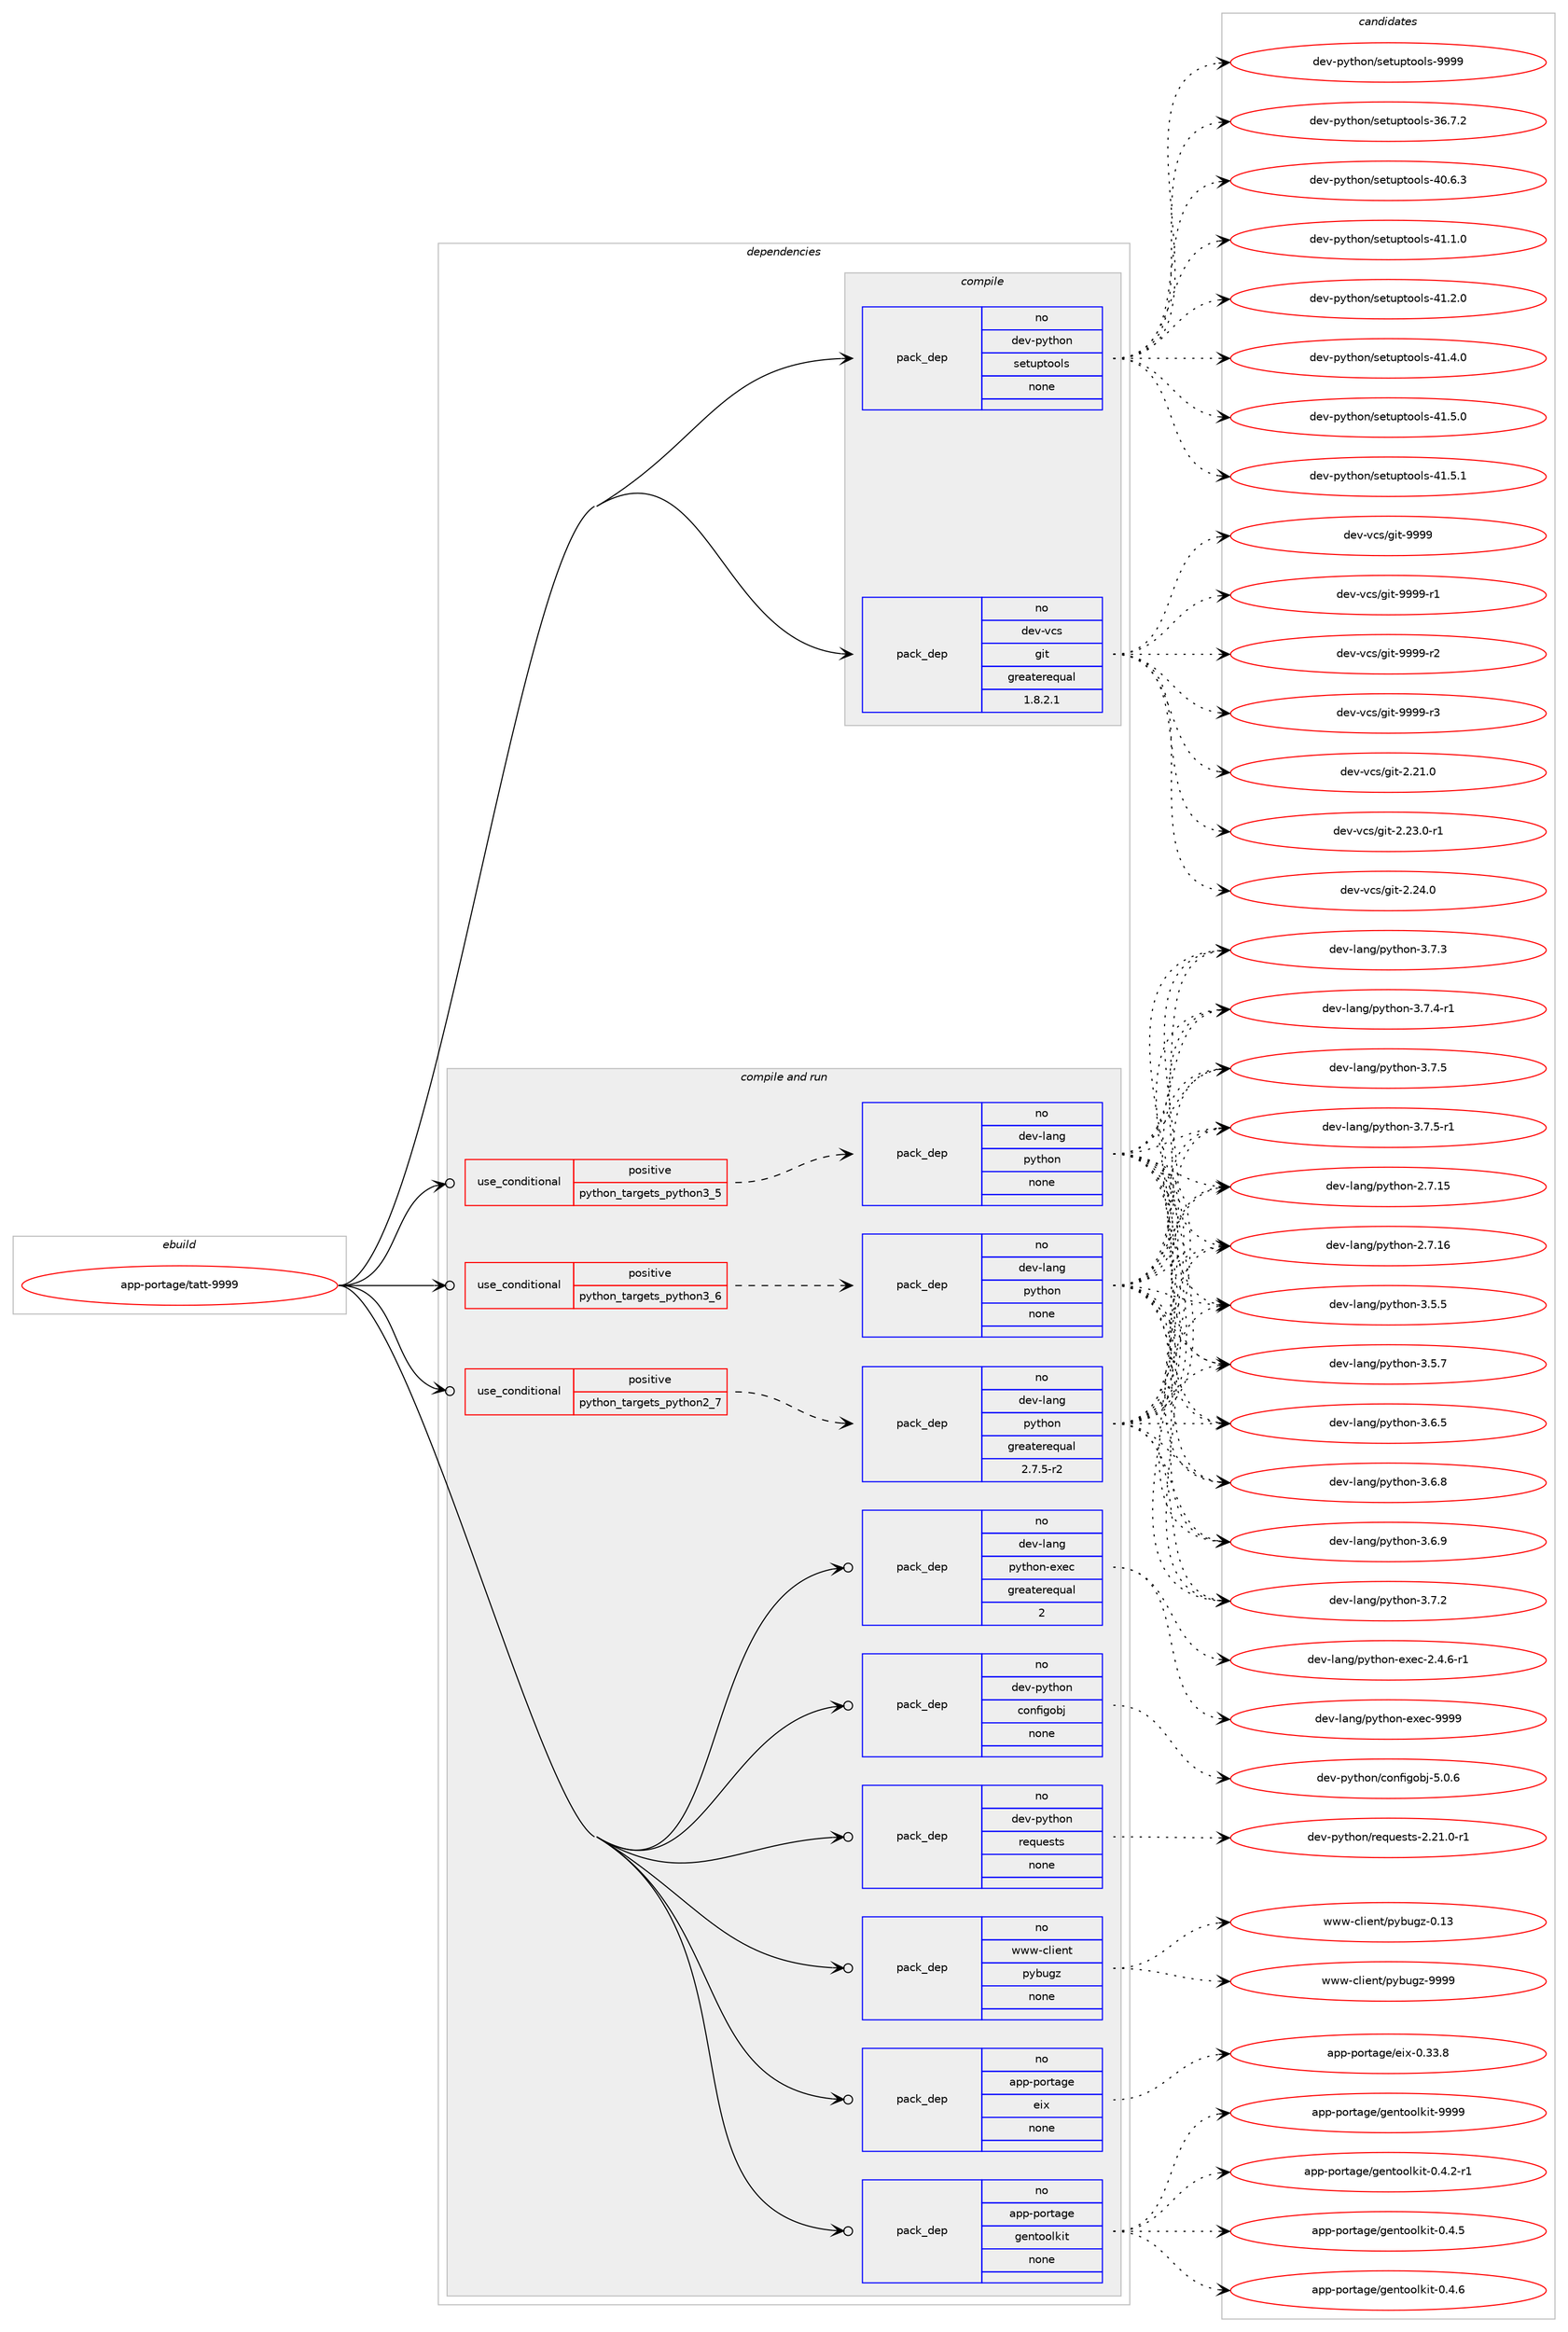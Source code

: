 digraph prolog {

# *************
# Graph options
# *************

newrank=true;
concentrate=true;
compound=true;
graph [rankdir=LR,fontname=Helvetica,fontsize=10,ranksep=1.5];#, ranksep=2.5, nodesep=0.2];
edge  [arrowhead=vee];
node  [fontname=Helvetica,fontsize=10];

# **********
# The ebuild
# **********

subgraph cluster_leftcol {
color=gray;
rank=same;
label=<<i>ebuild</i>>;
id [label="app-portage/tatt-9999", color=red, width=4, href="../app-portage/tatt-9999.svg"];
}

# ****************
# The dependencies
# ****************

subgraph cluster_midcol {
color=gray;
label=<<i>dependencies</i>>;
subgraph cluster_compile {
fillcolor="#eeeeee";
style=filled;
label=<<i>compile</i>>;
subgraph pack376673 {
dependency506796 [label=<<TABLE BORDER="0" CELLBORDER="1" CELLSPACING="0" CELLPADDING="4" WIDTH="220"><TR><TD ROWSPAN="6" CELLPADDING="30">pack_dep</TD></TR><TR><TD WIDTH="110">no</TD></TR><TR><TD>dev-python</TD></TR><TR><TD>setuptools</TD></TR><TR><TD>none</TD></TR><TR><TD></TD></TR></TABLE>>, shape=none, color=blue];
}
id:e -> dependency506796:w [weight=20,style="solid",arrowhead="vee"];
subgraph pack376674 {
dependency506797 [label=<<TABLE BORDER="0" CELLBORDER="1" CELLSPACING="0" CELLPADDING="4" WIDTH="220"><TR><TD ROWSPAN="6" CELLPADDING="30">pack_dep</TD></TR><TR><TD WIDTH="110">no</TD></TR><TR><TD>dev-vcs</TD></TR><TR><TD>git</TD></TR><TR><TD>greaterequal</TD></TR><TR><TD>1.8.2.1</TD></TR></TABLE>>, shape=none, color=blue];
}
id:e -> dependency506797:w [weight=20,style="solid",arrowhead="vee"];
}
subgraph cluster_compileandrun {
fillcolor="#eeeeee";
style=filled;
label=<<i>compile and run</i>>;
subgraph cond120968 {
dependency506798 [label=<<TABLE BORDER="0" CELLBORDER="1" CELLSPACING="0" CELLPADDING="4"><TR><TD ROWSPAN="3" CELLPADDING="10">use_conditional</TD></TR><TR><TD>positive</TD></TR><TR><TD>python_targets_python2_7</TD></TR></TABLE>>, shape=none, color=red];
subgraph pack376675 {
dependency506799 [label=<<TABLE BORDER="0" CELLBORDER="1" CELLSPACING="0" CELLPADDING="4" WIDTH="220"><TR><TD ROWSPAN="6" CELLPADDING="30">pack_dep</TD></TR><TR><TD WIDTH="110">no</TD></TR><TR><TD>dev-lang</TD></TR><TR><TD>python</TD></TR><TR><TD>greaterequal</TD></TR><TR><TD>2.7.5-r2</TD></TR></TABLE>>, shape=none, color=blue];
}
dependency506798:e -> dependency506799:w [weight=20,style="dashed",arrowhead="vee"];
}
id:e -> dependency506798:w [weight=20,style="solid",arrowhead="odotvee"];
subgraph cond120969 {
dependency506800 [label=<<TABLE BORDER="0" CELLBORDER="1" CELLSPACING="0" CELLPADDING="4"><TR><TD ROWSPAN="3" CELLPADDING="10">use_conditional</TD></TR><TR><TD>positive</TD></TR><TR><TD>python_targets_python3_5</TD></TR></TABLE>>, shape=none, color=red];
subgraph pack376676 {
dependency506801 [label=<<TABLE BORDER="0" CELLBORDER="1" CELLSPACING="0" CELLPADDING="4" WIDTH="220"><TR><TD ROWSPAN="6" CELLPADDING="30">pack_dep</TD></TR><TR><TD WIDTH="110">no</TD></TR><TR><TD>dev-lang</TD></TR><TR><TD>python</TD></TR><TR><TD>none</TD></TR><TR><TD></TD></TR></TABLE>>, shape=none, color=blue];
}
dependency506800:e -> dependency506801:w [weight=20,style="dashed",arrowhead="vee"];
}
id:e -> dependency506800:w [weight=20,style="solid",arrowhead="odotvee"];
subgraph cond120970 {
dependency506802 [label=<<TABLE BORDER="0" CELLBORDER="1" CELLSPACING="0" CELLPADDING="4"><TR><TD ROWSPAN="3" CELLPADDING="10">use_conditional</TD></TR><TR><TD>positive</TD></TR><TR><TD>python_targets_python3_6</TD></TR></TABLE>>, shape=none, color=red];
subgraph pack376677 {
dependency506803 [label=<<TABLE BORDER="0" CELLBORDER="1" CELLSPACING="0" CELLPADDING="4" WIDTH="220"><TR><TD ROWSPAN="6" CELLPADDING="30">pack_dep</TD></TR><TR><TD WIDTH="110">no</TD></TR><TR><TD>dev-lang</TD></TR><TR><TD>python</TD></TR><TR><TD>none</TD></TR><TR><TD></TD></TR></TABLE>>, shape=none, color=blue];
}
dependency506802:e -> dependency506803:w [weight=20,style="dashed",arrowhead="vee"];
}
id:e -> dependency506802:w [weight=20,style="solid",arrowhead="odotvee"];
subgraph pack376678 {
dependency506804 [label=<<TABLE BORDER="0" CELLBORDER="1" CELLSPACING="0" CELLPADDING="4" WIDTH="220"><TR><TD ROWSPAN="6" CELLPADDING="30">pack_dep</TD></TR><TR><TD WIDTH="110">no</TD></TR><TR><TD>app-portage</TD></TR><TR><TD>eix</TD></TR><TR><TD>none</TD></TR><TR><TD></TD></TR></TABLE>>, shape=none, color=blue];
}
id:e -> dependency506804:w [weight=20,style="solid",arrowhead="odotvee"];
subgraph pack376679 {
dependency506805 [label=<<TABLE BORDER="0" CELLBORDER="1" CELLSPACING="0" CELLPADDING="4" WIDTH="220"><TR><TD ROWSPAN="6" CELLPADDING="30">pack_dep</TD></TR><TR><TD WIDTH="110">no</TD></TR><TR><TD>app-portage</TD></TR><TR><TD>gentoolkit</TD></TR><TR><TD>none</TD></TR><TR><TD></TD></TR></TABLE>>, shape=none, color=blue];
}
id:e -> dependency506805:w [weight=20,style="solid",arrowhead="odotvee"];
subgraph pack376680 {
dependency506806 [label=<<TABLE BORDER="0" CELLBORDER="1" CELLSPACING="0" CELLPADDING="4" WIDTH="220"><TR><TD ROWSPAN="6" CELLPADDING="30">pack_dep</TD></TR><TR><TD WIDTH="110">no</TD></TR><TR><TD>dev-lang</TD></TR><TR><TD>python-exec</TD></TR><TR><TD>greaterequal</TD></TR><TR><TD>2</TD></TR></TABLE>>, shape=none, color=blue];
}
id:e -> dependency506806:w [weight=20,style="solid",arrowhead="odotvee"];
subgraph pack376681 {
dependency506807 [label=<<TABLE BORDER="0" CELLBORDER="1" CELLSPACING="0" CELLPADDING="4" WIDTH="220"><TR><TD ROWSPAN="6" CELLPADDING="30">pack_dep</TD></TR><TR><TD WIDTH="110">no</TD></TR><TR><TD>dev-python</TD></TR><TR><TD>configobj</TD></TR><TR><TD>none</TD></TR><TR><TD></TD></TR></TABLE>>, shape=none, color=blue];
}
id:e -> dependency506807:w [weight=20,style="solid",arrowhead="odotvee"];
subgraph pack376682 {
dependency506808 [label=<<TABLE BORDER="0" CELLBORDER="1" CELLSPACING="0" CELLPADDING="4" WIDTH="220"><TR><TD ROWSPAN="6" CELLPADDING="30">pack_dep</TD></TR><TR><TD WIDTH="110">no</TD></TR><TR><TD>dev-python</TD></TR><TR><TD>requests</TD></TR><TR><TD>none</TD></TR><TR><TD></TD></TR></TABLE>>, shape=none, color=blue];
}
id:e -> dependency506808:w [weight=20,style="solid",arrowhead="odotvee"];
subgraph pack376683 {
dependency506809 [label=<<TABLE BORDER="0" CELLBORDER="1" CELLSPACING="0" CELLPADDING="4" WIDTH="220"><TR><TD ROWSPAN="6" CELLPADDING="30">pack_dep</TD></TR><TR><TD WIDTH="110">no</TD></TR><TR><TD>www-client</TD></TR><TR><TD>pybugz</TD></TR><TR><TD>none</TD></TR><TR><TD></TD></TR></TABLE>>, shape=none, color=blue];
}
id:e -> dependency506809:w [weight=20,style="solid",arrowhead="odotvee"];
}
subgraph cluster_run {
fillcolor="#eeeeee";
style=filled;
label=<<i>run</i>>;
}
}

# **************
# The candidates
# **************

subgraph cluster_choices {
rank=same;
color=gray;
label=<<i>candidates</i>>;

subgraph choice376673 {
color=black;
nodesep=1;
choice100101118451121211161041111104711510111611711211611111110811545515446554650 [label="dev-python/setuptools-36.7.2", color=red, width=4,href="../dev-python/setuptools-36.7.2.svg"];
choice100101118451121211161041111104711510111611711211611111110811545524846544651 [label="dev-python/setuptools-40.6.3", color=red, width=4,href="../dev-python/setuptools-40.6.3.svg"];
choice100101118451121211161041111104711510111611711211611111110811545524946494648 [label="dev-python/setuptools-41.1.0", color=red, width=4,href="../dev-python/setuptools-41.1.0.svg"];
choice100101118451121211161041111104711510111611711211611111110811545524946504648 [label="dev-python/setuptools-41.2.0", color=red, width=4,href="../dev-python/setuptools-41.2.0.svg"];
choice100101118451121211161041111104711510111611711211611111110811545524946524648 [label="dev-python/setuptools-41.4.0", color=red, width=4,href="../dev-python/setuptools-41.4.0.svg"];
choice100101118451121211161041111104711510111611711211611111110811545524946534648 [label="dev-python/setuptools-41.5.0", color=red, width=4,href="../dev-python/setuptools-41.5.0.svg"];
choice100101118451121211161041111104711510111611711211611111110811545524946534649 [label="dev-python/setuptools-41.5.1", color=red, width=4,href="../dev-python/setuptools-41.5.1.svg"];
choice10010111845112121116104111110471151011161171121161111111081154557575757 [label="dev-python/setuptools-9999", color=red, width=4,href="../dev-python/setuptools-9999.svg"];
dependency506796:e -> choice100101118451121211161041111104711510111611711211611111110811545515446554650:w [style=dotted,weight="100"];
dependency506796:e -> choice100101118451121211161041111104711510111611711211611111110811545524846544651:w [style=dotted,weight="100"];
dependency506796:e -> choice100101118451121211161041111104711510111611711211611111110811545524946494648:w [style=dotted,weight="100"];
dependency506796:e -> choice100101118451121211161041111104711510111611711211611111110811545524946504648:w [style=dotted,weight="100"];
dependency506796:e -> choice100101118451121211161041111104711510111611711211611111110811545524946524648:w [style=dotted,weight="100"];
dependency506796:e -> choice100101118451121211161041111104711510111611711211611111110811545524946534648:w [style=dotted,weight="100"];
dependency506796:e -> choice100101118451121211161041111104711510111611711211611111110811545524946534649:w [style=dotted,weight="100"];
dependency506796:e -> choice10010111845112121116104111110471151011161171121161111111081154557575757:w [style=dotted,weight="100"];
}
subgraph choice376674 {
color=black;
nodesep=1;
choice10010111845118991154710310511645504650494648 [label="dev-vcs/git-2.21.0", color=red, width=4,href="../dev-vcs/git-2.21.0.svg"];
choice100101118451189911547103105116455046505146484511449 [label="dev-vcs/git-2.23.0-r1", color=red, width=4,href="../dev-vcs/git-2.23.0-r1.svg"];
choice10010111845118991154710310511645504650524648 [label="dev-vcs/git-2.24.0", color=red, width=4,href="../dev-vcs/git-2.24.0.svg"];
choice1001011184511899115471031051164557575757 [label="dev-vcs/git-9999", color=red, width=4,href="../dev-vcs/git-9999.svg"];
choice10010111845118991154710310511645575757574511449 [label="dev-vcs/git-9999-r1", color=red, width=4,href="../dev-vcs/git-9999-r1.svg"];
choice10010111845118991154710310511645575757574511450 [label="dev-vcs/git-9999-r2", color=red, width=4,href="../dev-vcs/git-9999-r2.svg"];
choice10010111845118991154710310511645575757574511451 [label="dev-vcs/git-9999-r3", color=red, width=4,href="../dev-vcs/git-9999-r3.svg"];
dependency506797:e -> choice10010111845118991154710310511645504650494648:w [style=dotted,weight="100"];
dependency506797:e -> choice100101118451189911547103105116455046505146484511449:w [style=dotted,weight="100"];
dependency506797:e -> choice10010111845118991154710310511645504650524648:w [style=dotted,weight="100"];
dependency506797:e -> choice1001011184511899115471031051164557575757:w [style=dotted,weight="100"];
dependency506797:e -> choice10010111845118991154710310511645575757574511449:w [style=dotted,weight="100"];
dependency506797:e -> choice10010111845118991154710310511645575757574511450:w [style=dotted,weight="100"];
dependency506797:e -> choice10010111845118991154710310511645575757574511451:w [style=dotted,weight="100"];
}
subgraph choice376675 {
color=black;
nodesep=1;
choice10010111845108971101034711212111610411111045504655464953 [label="dev-lang/python-2.7.15", color=red, width=4,href="../dev-lang/python-2.7.15.svg"];
choice10010111845108971101034711212111610411111045504655464954 [label="dev-lang/python-2.7.16", color=red, width=4,href="../dev-lang/python-2.7.16.svg"];
choice100101118451089711010347112121116104111110455146534653 [label="dev-lang/python-3.5.5", color=red, width=4,href="../dev-lang/python-3.5.5.svg"];
choice100101118451089711010347112121116104111110455146534655 [label="dev-lang/python-3.5.7", color=red, width=4,href="../dev-lang/python-3.5.7.svg"];
choice100101118451089711010347112121116104111110455146544653 [label="dev-lang/python-3.6.5", color=red, width=4,href="../dev-lang/python-3.6.5.svg"];
choice100101118451089711010347112121116104111110455146544656 [label="dev-lang/python-3.6.8", color=red, width=4,href="../dev-lang/python-3.6.8.svg"];
choice100101118451089711010347112121116104111110455146544657 [label="dev-lang/python-3.6.9", color=red, width=4,href="../dev-lang/python-3.6.9.svg"];
choice100101118451089711010347112121116104111110455146554650 [label="dev-lang/python-3.7.2", color=red, width=4,href="../dev-lang/python-3.7.2.svg"];
choice100101118451089711010347112121116104111110455146554651 [label="dev-lang/python-3.7.3", color=red, width=4,href="../dev-lang/python-3.7.3.svg"];
choice1001011184510897110103471121211161041111104551465546524511449 [label="dev-lang/python-3.7.4-r1", color=red, width=4,href="../dev-lang/python-3.7.4-r1.svg"];
choice100101118451089711010347112121116104111110455146554653 [label="dev-lang/python-3.7.5", color=red, width=4,href="../dev-lang/python-3.7.5.svg"];
choice1001011184510897110103471121211161041111104551465546534511449 [label="dev-lang/python-3.7.5-r1", color=red, width=4,href="../dev-lang/python-3.7.5-r1.svg"];
dependency506799:e -> choice10010111845108971101034711212111610411111045504655464953:w [style=dotted,weight="100"];
dependency506799:e -> choice10010111845108971101034711212111610411111045504655464954:w [style=dotted,weight="100"];
dependency506799:e -> choice100101118451089711010347112121116104111110455146534653:w [style=dotted,weight="100"];
dependency506799:e -> choice100101118451089711010347112121116104111110455146534655:w [style=dotted,weight="100"];
dependency506799:e -> choice100101118451089711010347112121116104111110455146544653:w [style=dotted,weight="100"];
dependency506799:e -> choice100101118451089711010347112121116104111110455146544656:w [style=dotted,weight="100"];
dependency506799:e -> choice100101118451089711010347112121116104111110455146544657:w [style=dotted,weight="100"];
dependency506799:e -> choice100101118451089711010347112121116104111110455146554650:w [style=dotted,weight="100"];
dependency506799:e -> choice100101118451089711010347112121116104111110455146554651:w [style=dotted,weight="100"];
dependency506799:e -> choice1001011184510897110103471121211161041111104551465546524511449:w [style=dotted,weight="100"];
dependency506799:e -> choice100101118451089711010347112121116104111110455146554653:w [style=dotted,weight="100"];
dependency506799:e -> choice1001011184510897110103471121211161041111104551465546534511449:w [style=dotted,weight="100"];
}
subgraph choice376676 {
color=black;
nodesep=1;
choice10010111845108971101034711212111610411111045504655464953 [label="dev-lang/python-2.7.15", color=red, width=4,href="../dev-lang/python-2.7.15.svg"];
choice10010111845108971101034711212111610411111045504655464954 [label="dev-lang/python-2.7.16", color=red, width=4,href="../dev-lang/python-2.7.16.svg"];
choice100101118451089711010347112121116104111110455146534653 [label="dev-lang/python-3.5.5", color=red, width=4,href="../dev-lang/python-3.5.5.svg"];
choice100101118451089711010347112121116104111110455146534655 [label="dev-lang/python-3.5.7", color=red, width=4,href="../dev-lang/python-3.5.7.svg"];
choice100101118451089711010347112121116104111110455146544653 [label="dev-lang/python-3.6.5", color=red, width=4,href="../dev-lang/python-3.6.5.svg"];
choice100101118451089711010347112121116104111110455146544656 [label="dev-lang/python-3.6.8", color=red, width=4,href="../dev-lang/python-3.6.8.svg"];
choice100101118451089711010347112121116104111110455146544657 [label="dev-lang/python-3.6.9", color=red, width=4,href="../dev-lang/python-3.6.9.svg"];
choice100101118451089711010347112121116104111110455146554650 [label="dev-lang/python-3.7.2", color=red, width=4,href="../dev-lang/python-3.7.2.svg"];
choice100101118451089711010347112121116104111110455146554651 [label="dev-lang/python-3.7.3", color=red, width=4,href="../dev-lang/python-3.7.3.svg"];
choice1001011184510897110103471121211161041111104551465546524511449 [label="dev-lang/python-3.7.4-r1", color=red, width=4,href="../dev-lang/python-3.7.4-r1.svg"];
choice100101118451089711010347112121116104111110455146554653 [label="dev-lang/python-3.7.5", color=red, width=4,href="../dev-lang/python-3.7.5.svg"];
choice1001011184510897110103471121211161041111104551465546534511449 [label="dev-lang/python-3.7.5-r1", color=red, width=4,href="../dev-lang/python-3.7.5-r1.svg"];
dependency506801:e -> choice10010111845108971101034711212111610411111045504655464953:w [style=dotted,weight="100"];
dependency506801:e -> choice10010111845108971101034711212111610411111045504655464954:w [style=dotted,weight="100"];
dependency506801:e -> choice100101118451089711010347112121116104111110455146534653:w [style=dotted,weight="100"];
dependency506801:e -> choice100101118451089711010347112121116104111110455146534655:w [style=dotted,weight="100"];
dependency506801:e -> choice100101118451089711010347112121116104111110455146544653:w [style=dotted,weight="100"];
dependency506801:e -> choice100101118451089711010347112121116104111110455146544656:w [style=dotted,weight="100"];
dependency506801:e -> choice100101118451089711010347112121116104111110455146544657:w [style=dotted,weight="100"];
dependency506801:e -> choice100101118451089711010347112121116104111110455146554650:w [style=dotted,weight="100"];
dependency506801:e -> choice100101118451089711010347112121116104111110455146554651:w [style=dotted,weight="100"];
dependency506801:e -> choice1001011184510897110103471121211161041111104551465546524511449:w [style=dotted,weight="100"];
dependency506801:e -> choice100101118451089711010347112121116104111110455146554653:w [style=dotted,weight="100"];
dependency506801:e -> choice1001011184510897110103471121211161041111104551465546534511449:w [style=dotted,weight="100"];
}
subgraph choice376677 {
color=black;
nodesep=1;
choice10010111845108971101034711212111610411111045504655464953 [label="dev-lang/python-2.7.15", color=red, width=4,href="../dev-lang/python-2.7.15.svg"];
choice10010111845108971101034711212111610411111045504655464954 [label="dev-lang/python-2.7.16", color=red, width=4,href="../dev-lang/python-2.7.16.svg"];
choice100101118451089711010347112121116104111110455146534653 [label="dev-lang/python-3.5.5", color=red, width=4,href="../dev-lang/python-3.5.5.svg"];
choice100101118451089711010347112121116104111110455146534655 [label="dev-lang/python-3.5.7", color=red, width=4,href="../dev-lang/python-3.5.7.svg"];
choice100101118451089711010347112121116104111110455146544653 [label="dev-lang/python-3.6.5", color=red, width=4,href="../dev-lang/python-3.6.5.svg"];
choice100101118451089711010347112121116104111110455146544656 [label="dev-lang/python-3.6.8", color=red, width=4,href="../dev-lang/python-3.6.8.svg"];
choice100101118451089711010347112121116104111110455146544657 [label="dev-lang/python-3.6.9", color=red, width=4,href="../dev-lang/python-3.6.9.svg"];
choice100101118451089711010347112121116104111110455146554650 [label="dev-lang/python-3.7.2", color=red, width=4,href="../dev-lang/python-3.7.2.svg"];
choice100101118451089711010347112121116104111110455146554651 [label="dev-lang/python-3.7.3", color=red, width=4,href="../dev-lang/python-3.7.3.svg"];
choice1001011184510897110103471121211161041111104551465546524511449 [label="dev-lang/python-3.7.4-r1", color=red, width=4,href="../dev-lang/python-3.7.4-r1.svg"];
choice100101118451089711010347112121116104111110455146554653 [label="dev-lang/python-3.7.5", color=red, width=4,href="../dev-lang/python-3.7.5.svg"];
choice1001011184510897110103471121211161041111104551465546534511449 [label="dev-lang/python-3.7.5-r1", color=red, width=4,href="../dev-lang/python-3.7.5-r1.svg"];
dependency506803:e -> choice10010111845108971101034711212111610411111045504655464953:w [style=dotted,weight="100"];
dependency506803:e -> choice10010111845108971101034711212111610411111045504655464954:w [style=dotted,weight="100"];
dependency506803:e -> choice100101118451089711010347112121116104111110455146534653:w [style=dotted,weight="100"];
dependency506803:e -> choice100101118451089711010347112121116104111110455146534655:w [style=dotted,weight="100"];
dependency506803:e -> choice100101118451089711010347112121116104111110455146544653:w [style=dotted,weight="100"];
dependency506803:e -> choice100101118451089711010347112121116104111110455146544656:w [style=dotted,weight="100"];
dependency506803:e -> choice100101118451089711010347112121116104111110455146544657:w [style=dotted,weight="100"];
dependency506803:e -> choice100101118451089711010347112121116104111110455146554650:w [style=dotted,weight="100"];
dependency506803:e -> choice100101118451089711010347112121116104111110455146554651:w [style=dotted,weight="100"];
dependency506803:e -> choice1001011184510897110103471121211161041111104551465546524511449:w [style=dotted,weight="100"];
dependency506803:e -> choice100101118451089711010347112121116104111110455146554653:w [style=dotted,weight="100"];
dependency506803:e -> choice1001011184510897110103471121211161041111104551465546534511449:w [style=dotted,weight="100"];
}
subgraph choice376678 {
color=black;
nodesep=1;
choice9711211245112111114116971031014710110512045484651514656 [label="app-portage/eix-0.33.8", color=red, width=4,href="../app-portage/eix-0.33.8.svg"];
dependency506804:e -> choice9711211245112111114116971031014710110512045484651514656:w [style=dotted,weight="100"];
}
subgraph choice376679 {
color=black;
nodesep=1;
choice971121124511211111411697103101471031011101161111111081071051164548465246504511449 [label="app-portage/gentoolkit-0.4.2-r1", color=red, width=4,href="../app-portage/gentoolkit-0.4.2-r1.svg"];
choice97112112451121111141169710310147103101110116111111108107105116454846524653 [label="app-portage/gentoolkit-0.4.5", color=red, width=4,href="../app-portage/gentoolkit-0.4.5.svg"];
choice97112112451121111141169710310147103101110116111111108107105116454846524654 [label="app-portage/gentoolkit-0.4.6", color=red, width=4,href="../app-portage/gentoolkit-0.4.6.svg"];
choice971121124511211111411697103101471031011101161111111081071051164557575757 [label="app-portage/gentoolkit-9999", color=red, width=4,href="../app-portage/gentoolkit-9999.svg"];
dependency506805:e -> choice971121124511211111411697103101471031011101161111111081071051164548465246504511449:w [style=dotted,weight="100"];
dependency506805:e -> choice97112112451121111141169710310147103101110116111111108107105116454846524653:w [style=dotted,weight="100"];
dependency506805:e -> choice97112112451121111141169710310147103101110116111111108107105116454846524654:w [style=dotted,weight="100"];
dependency506805:e -> choice971121124511211111411697103101471031011101161111111081071051164557575757:w [style=dotted,weight="100"];
}
subgraph choice376680 {
color=black;
nodesep=1;
choice10010111845108971101034711212111610411111045101120101994550465246544511449 [label="dev-lang/python-exec-2.4.6-r1", color=red, width=4,href="../dev-lang/python-exec-2.4.6-r1.svg"];
choice10010111845108971101034711212111610411111045101120101994557575757 [label="dev-lang/python-exec-9999", color=red, width=4,href="../dev-lang/python-exec-9999.svg"];
dependency506806:e -> choice10010111845108971101034711212111610411111045101120101994550465246544511449:w [style=dotted,weight="100"];
dependency506806:e -> choice10010111845108971101034711212111610411111045101120101994557575757:w [style=dotted,weight="100"];
}
subgraph choice376681 {
color=black;
nodesep=1;
choice10010111845112121116104111110479911111010210510311198106455346484654 [label="dev-python/configobj-5.0.6", color=red, width=4,href="../dev-python/configobj-5.0.6.svg"];
dependency506807:e -> choice10010111845112121116104111110479911111010210510311198106455346484654:w [style=dotted,weight="100"];
}
subgraph choice376682 {
color=black;
nodesep=1;
choice1001011184511212111610411111047114101113117101115116115455046504946484511449 [label="dev-python/requests-2.21.0-r1", color=red, width=4,href="../dev-python/requests-2.21.0-r1.svg"];
dependency506808:e -> choice1001011184511212111610411111047114101113117101115116115455046504946484511449:w [style=dotted,weight="100"];
}
subgraph choice376683 {
color=black;
nodesep=1;
choice119119119459910810510111011647112121981171031224548464951 [label="www-client/pybugz-0.13", color=red, width=4,href="../www-client/pybugz-0.13.svg"];
choice119119119459910810510111011647112121981171031224557575757 [label="www-client/pybugz-9999", color=red, width=4,href="../www-client/pybugz-9999.svg"];
dependency506809:e -> choice119119119459910810510111011647112121981171031224548464951:w [style=dotted,weight="100"];
dependency506809:e -> choice119119119459910810510111011647112121981171031224557575757:w [style=dotted,weight="100"];
}
}

}
